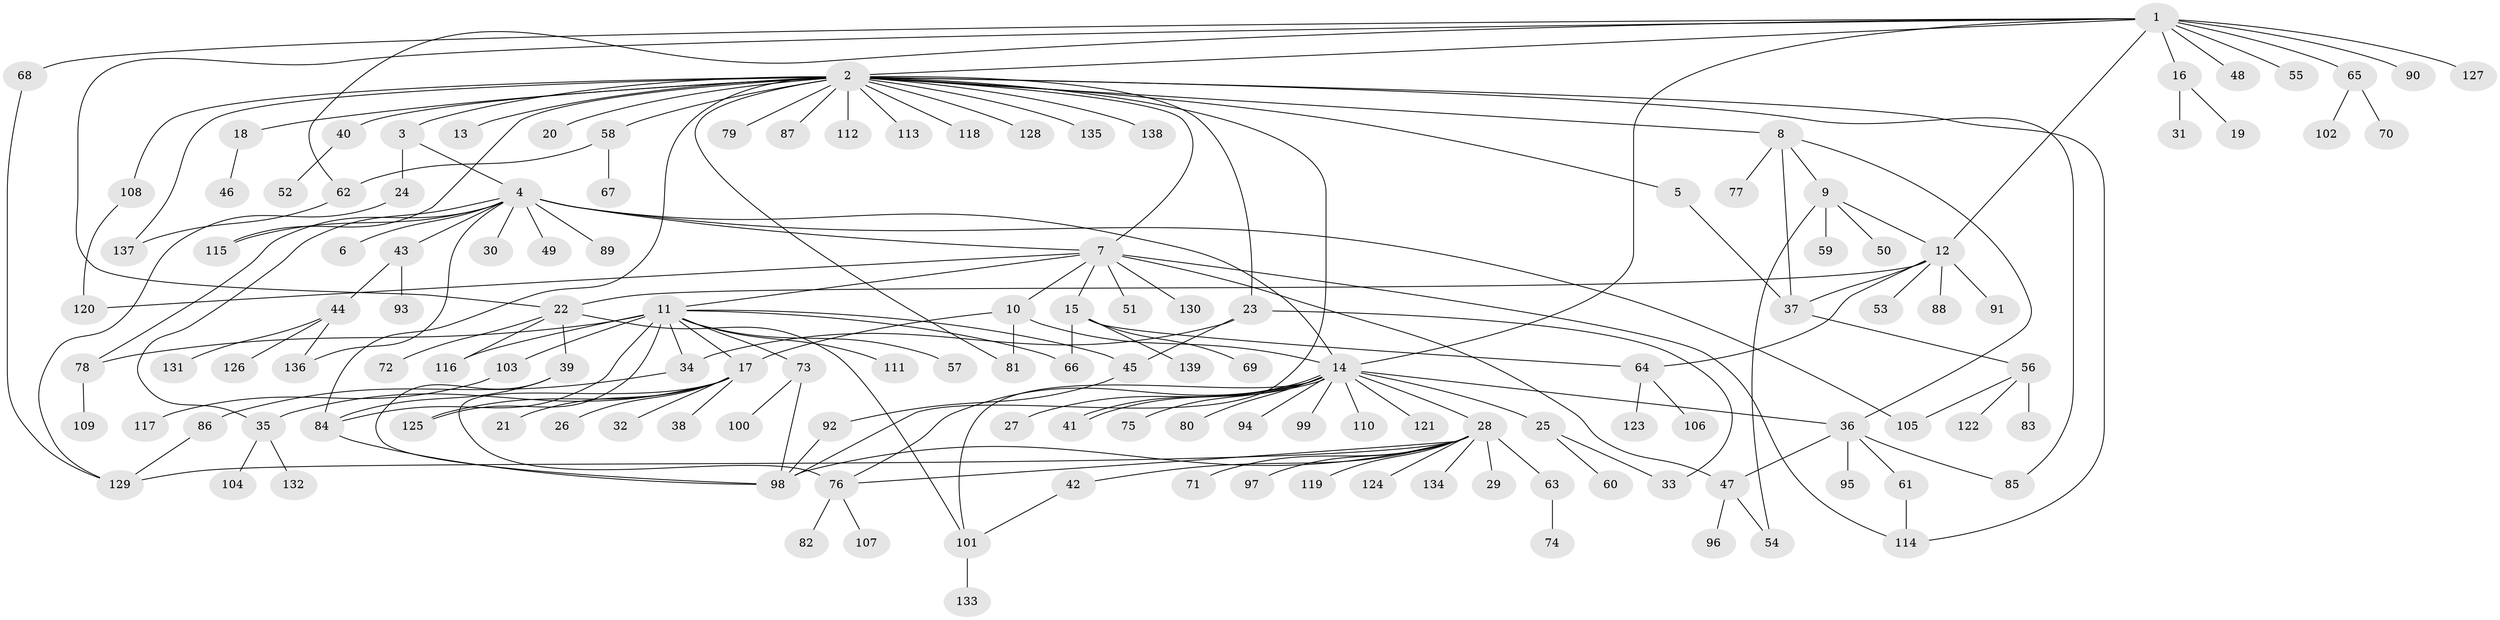 // Generated by graph-tools (version 1.1) at 2025/48/03/09/25 04:48:42]
// undirected, 139 vertices, 183 edges
graph export_dot {
graph [start="1"]
  node [color=gray90,style=filled];
  1;
  2;
  3;
  4;
  5;
  6;
  7;
  8;
  9;
  10;
  11;
  12;
  13;
  14;
  15;
  16;
  17;
  18;
  19;
  20;
  21;
  22;
  23;
  24;
  25;
  26;
  27;
  28;
  29;
  30;
  31;
  32;
  33;
  34;
  35;
  36;
  37;
  38;
  39;
  40;
  41;
  42;
  43;
  44;
  45;
  46;
  47;
  48;
  49;
  50;
  51;
  52;
  53;
  54;
  55;
  56;
  57;
  58;
  59;
  60;
  61;
  62;
  63;
  64;
  65;
  66;
  67;
  68;
  69;
  70;
  71;
  72;
  73;
  74;
  75;
  76;
  77;
  78;
  79;
  80;
  81;
  82;
  83;
  84;
  85;
  86;
  87;
  88;
  89;
  90;
  91;
  92;
  93;
  94;
  95;
  96;
  97;
  98;
  99;
  100;
  101;
  102;
  103;
  104;
  105;
  106;
  107;
  108;
  109;
  110;
  111;
  112;
  113;
  114;
  115;
  116;
  117;
  118;
  119;
  120;
  121;
  122;
  123;
  124;
  125;
  126;
  127;
  128;
  129;
  130;
  131;
  132;
  133;
  134;
  135;
  136;
  137;
  138;
  139;
  1 -- 2;
  1 -- 12;
  1 -- 14;
  1 -- 16;
  1 -- 22;
  1 -- 48;
  1 -- 55;
  1 -- 62;
  1 -- 65;
  1 -- 68;
  1 -- 90;
  1 -- 127;
  2 -- 3;
  2 -- 5;
  2 -- 7;
  2 -- 8;
  2 -- 13;
  2 -- 18;
  2 -- 20;
  2 -- 23;
  2 -- 40;
  2 -- 58;
  2 -- 79;
  2 -- 81;
  2 -- 84;
  2 -- 85;
  2 -- 87;
  2 -- 98;
  2 -- 108;
  2 -- 112;
  2 -- 113;
  2 -- 114;
  2 -- 115;
  2 -- 118;
  2 -- 128;
  2 -- 135;
  2 -- 137;
  2 -- 138;
  3 -- 4;
  3 -- 24;
  4 -- 6;
  4 -- 7;
  4 -- 14;
  4 -- 30;
  4 -- 35;
  4 -- 43;
  4 -- 49;
  4 -- 78;
  4 -- 89;
  4 -- 105;
  4 -- 115;
  4 -- 136;
  5 -- 37;
  7 -- 10;
  7 -- 11;
  7 -- 15;
  7 -- 47;
  7 -- 51;
  7 -- 114;
  7 -- 120;
  7 -- 130;
  8 -- 9;
  8 -- 36;
  8 -- 37;
  8 -- 77;
  9 -- 12;
  9 -- 50;
  9 -- 54;
  9 -- 59;
  10 -- 14;
  10 -- 17;
  10 -- 81;
  11 -- 17;
  11 -- 34;
  11 -- 45;
  11 -- 57;
  11 -- 66;
  11 -- 73;
  11 -- 78;
  11 -- 84;
  11 -- 103;
  11 -- 111;
  11 -- 116;
  11 -- 125;
  12 -- 22;
  12 -- 37;
  12 -- 53;
  12 -- 64;
  12 -- 88;
  12 -- 91;
  14 -- 25;
  14 -- 27;
  14 -- 28;
  14 -- 36;
  14 -- 41;
  14 -- 41;
  14 -- 75;
  14 -- 76;
  14 -- 80;
  14 -- 94;
  14 -- 99;
  14 -- 101;
  14 -- 110;
  14 -- 121;
  15 -- 64;
  15 -- 66;
  15 -- 69;
  15 -- 139;
  16 -- 19;
  16 -- 31;
  17 -- 21;
  17 -- 26;
  17 -- 32;
  17 -- 35;
  17 -- 38;
  17 -- 76;
  17 -- 125;
  18 -- 46;
  22 -- 39;
  22 -- 72;
  22 -- 101;
  22 -- 116;
  23 -- 33;
  23 -- 34;
  23 -- 45;
  24 -- 129;
  25 -- 33;
  25 -- 60;
  28 -- 29;
  28 -- 42;
  28 -- 63;
  28 -- 71;
  28 -- 76;
  28 -- 97;
  28 -- 98;
  28 -- 119;
  28 -- 124;
  28 -- 129;
  28 -- 134;
  34 -- 86;
  35 -- 104;
  35 -- 132;
  36 -- 47;
  36 -- 61;
  36 -- 85;
  36 -- 95;
  37 -- 56;
  39 -- 84;
  39 -- 98;
  40 -- 52;
  42 -- 101;
  43 -- 44;
  43 -- 93;
  44 -- 126;
  44 -- 131;
  44 -- 136;
  45 -- 92;
  47 -- 54;
  47 -- 96;
  56 -- 83;
  56 -- 105;
  56 -- 122;
  58 -- 62;
  58 -- 67;
  61 -- 114;
  62 -- 137;
  63 -- 74;
  64 -- 106;
  64 -- 123;
  65 -- 70;
  65 -- 102;
  68 -- 129;
  73 -- 98;
  73 -- 100;
  76 -- 82;
  76 -- 107;
  78 -- 109;
  84 -- 98;
  86 -- 129;
  92 -- 98;
  101 -- 133;
  103 -- 117;
  108 -- 120;
}

